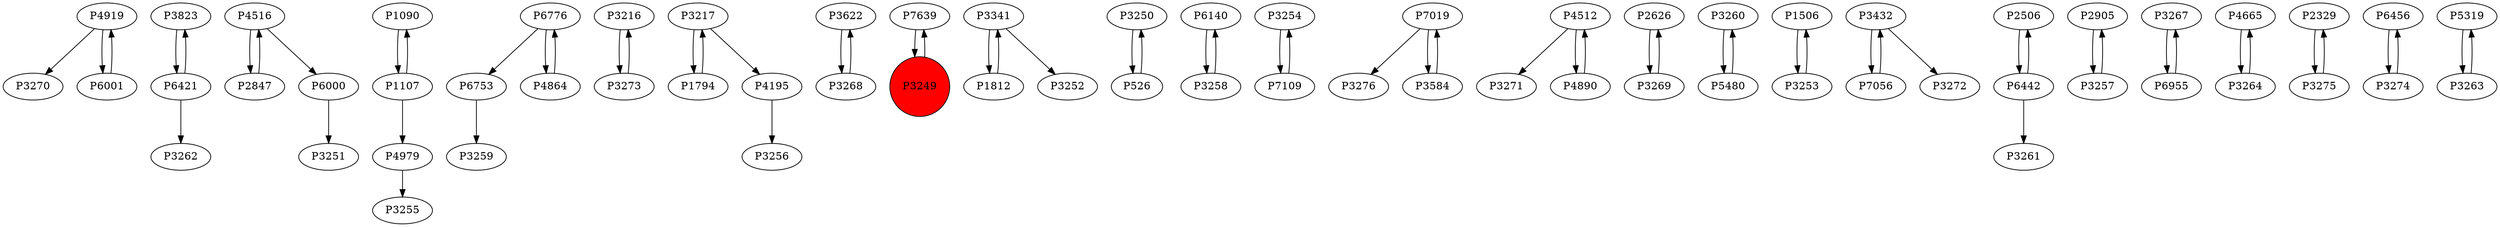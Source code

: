 digraph {
	P4919 -> P3270
	P3823 -> P6421
	P4516 -> P2847
	P1090 -> P1107
	P6776 -> P6753
	P3216 -> P3273
	P4195 -> P3256
	P3622 -> P3268
	P7639 -> P3249
	P3341 -> P1812
	P1812 -> P3341
	P3250 -> P526
	P6140 -> P3258
	P3258 -> P6140
	P4979 -> P3255
	P3341 -> P3252
	P3254 -> P7109
	P4919 -> P6001
	P6776 -> P4864
	P7019 -> P3276
	P4512 -> P3271
	P2626 -> P3269
	P3260 -> P5480
	P1506 -> P3253
	P3432 -> P7056
	P2506 -> P6442
	P6442 -> P2506
	P2905 -> P3257
	P2847 -> P4516
	P3267 -> P6955
	P3269 -> P2626
	P6955 -> P3267
	P1107 -> P4979
	P3257 -> P2905
	P4665 -> P3264
	P4512 -> P4890
	P3253 -> P1506
	P4516 -> P6000
	P5480 -> P3260
	P6421 -> P3823
	P6442 -> P3261
	P2329 -> P3275
	P6000 -> P3251
	P7056 -> P3432
	P4864 -> P6776
	P3249 -> P7639
	P1794 -> P3217
	P1107 -> P1090
	P3273 -> P3216
	P526 -> P3250
	P6421 -> P3262
	P6753 -> P3259
	P6001 -> P4919
	P7019 -> P3584
	P3217 -> P4195
	P6456 -> P3274
	P3264 -> P4665
	P7109 -> P3254
	P5319 -> P3263
	P3274 -> P6456
	P3432 -> P3272
	P3584 -> P7019
	P3217 -> P1794
	P3275 -> P2329
	P3268 -> P3622
	P4890 -> P4512
	P3263 -> P5319
	P3249 [shape=circle]
	P3249 [style=filled]
	P3249 [fillcolor=red]
}